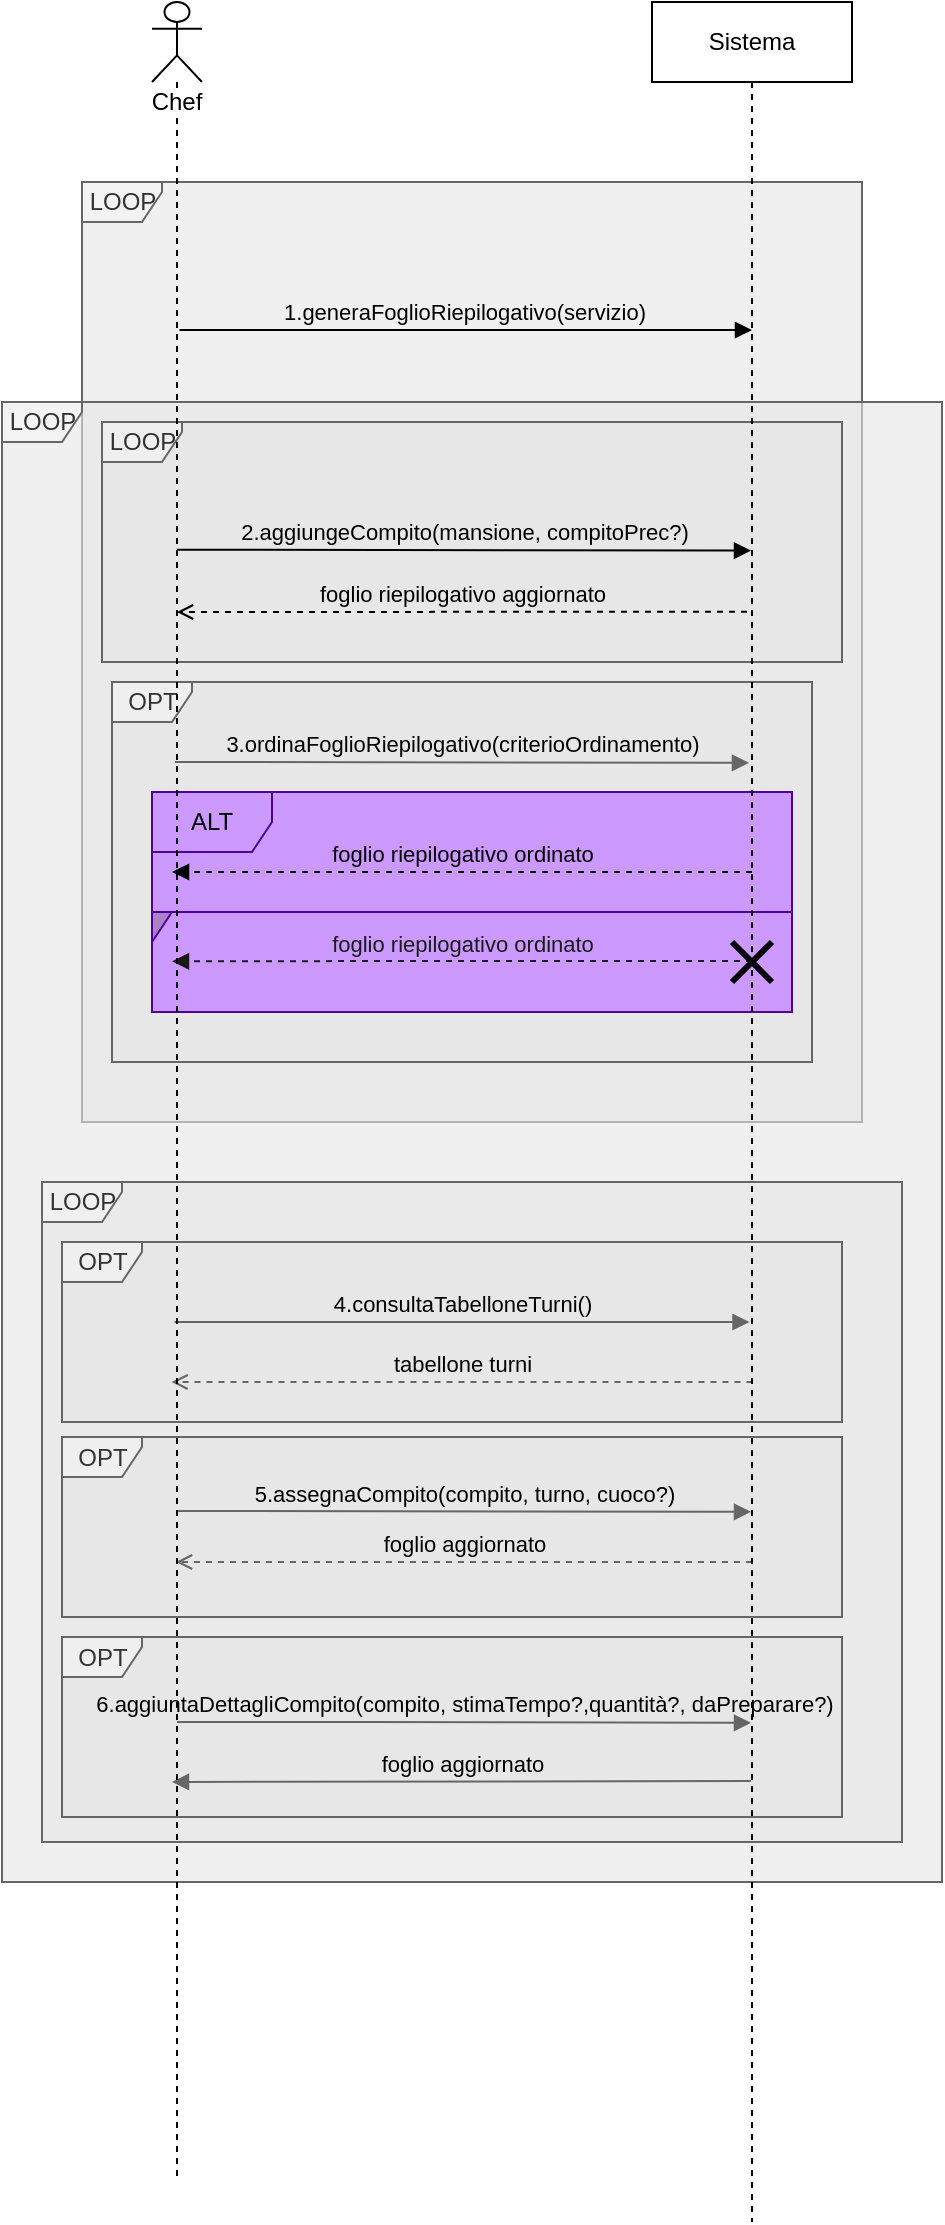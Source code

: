 <mxfile version="21.6.6" type="device">
  <diagram name="Page-1" id="f5A6CDPiya6YqWZAvQuT">
    <mxGraphModel dx="954" dy="-657" grid="1" gridSize="10" guides="1" tooltips="1" connect="1" arrows="1" fold="1" page="1" pageScale="1" pageWidth="827" pageHeight="1169" math="0" shadow="0">
      <root>
        <mxCell id="0" />
        <mxCell id="1" parent="0" />
        <mxCell id="3oUJ_5gLEvu6R0pSqBkJ-1" value="LOOP" style="shape=umlFrame;tabWidth=110;tabHeight=30;tabPosition=left;html=1;boundedLbl=1;labelInHeader=1;width=40;height=20;swimlaneFillColor=#E6E6E6;fillColor=#f5f5f5;strokeColor=#666666;fillOpacity=60;fontColor=#333333;" parent="1" vertex="1">
          <mxGeometry x="205" y="1430" width="390" height="470" as="geometry" />
        </mxCell>
        <mxCell id="3oUJ_5gLEvu6R0pSqBkJ-40" value="1.generaFoglioRiepilogativo(servizio)" style="html=1;verticalAlign=bottom;endArrow=block;edgeStyle=elbowEdgeStyle;elbow=vertical;curved=0;rounded=0;labelBackgroundColor=none;" parent="1" edge="1">
          <mxGeometry x="-0.003" relative="1" as="geometry">
            <mxPoint x="253.75" y="1504" as="sourcePoint" />
            <Array as="points" />
            <mxPoint x="540" y="1504" as="targetPoint" />
            <mxPoint as="offset" />
          </mxGeometry>
        </mxCell>
        <mxCell id="3oUJ_5gLEvu6R0pSqBkJ-33" value="LOOP" style="shape=umlFrame;tabWidth=110;tabHeight=30;tabPosition=left;html=1;boundedLbl=1;labelInHeader=1;width=40;height=20;swimlaneFillColor=#E6E6E6;fillColor=#f5f5f5;strokeColor=#666666;fillOpacity=60;fontColor=#333333;" parent="1" vertex="1">
          <mxGeometry x="165" y="1540" width="470" height="740" as="geometry" />
        </mxCell>
        <mxCell id="3oUJ_5gLEvu6R0pSqBkJ-21" value="LOOP" style="shape=umlFrame;tabWidth=110;tabHeight=30;tabPosition=left;html=1;boundedLbl=1;labelInHeader=1;width=40;height=20;swimlaneFillColor=#E6E6E6;fillColor=#f5f5f5;strokeColor=#666666;fillOpacity=60;fontColor=#333333;" parent="1" vertex="1">
          <mxGeometry x="185" y="1930" width="430" height="330" as="geometry" />
        </mxCell>
        <mxCell id="3oUJ_5gLEvu6R0pSqBkJ-22" value="OPT" style="shape=umlFrame;tabWidth=110;tabHeight=30;tabPosition=left;html=1;boundedLbl=1;labelInHeader=1;width=40;height=20;swimlaneFillColor=#E6E6E6;fillColor=#f5f5f5;strokeColor=#666666;fillOpacity=60;fontColor=#333333;" parent="1" vertex="1">
          <mxGeometry x="195" y="1960" width="390" height="90" as="geometry" />
        </mxCell>
        <mxCell id="3oUJ_5gLEvu6R0pSqBkJ-23" value="4.consultaTabelloneTurni()" style="html=1;verticalAlign=bottom;endArrow=block;edgeStyle=elbowEdgeStyle;elbow=vertical;curved=0;rounded=0;labelBackgroundColor=none;fillColor=#f5f5f5;strokeColor=#666666;" parent="1" edge="1">
          <mxGeometry relative="1" as="geometry">
            <mxPoint x="251.25" y="2000" as="sourcePoint" />
            <Array as="points" />
            <mxPoint x="538.75" y="2000" as="targetPoint" />
          </mxGeometry>
        </mxCell>
        <mxCell id="3oUJ_5gLEvu6R0pSqBkJ-24" value="tabellone turni" style="html=1;verticalAlign=bottom;endArrow=open;edgeStyle=elbowEdgeStyle;elbow=vertical;curved=0;rounded=0;labelBackgroundColor=none;endFill=0;dashed=1;fillColor=#f5f5f5;strokeColor=#666666;" parent="1" edge="1">
          <mxGeometry relative="1" as="geometry">
            <mxPoint x="540.25" y="2030.0" as="sourcePoint" />
            <mxPoint x="249.75" y="2030" as="targetPoint" />
          </mxGeometry>
        </mxCell>
        <mxCell id="3oUJ_5gLEvu6R0pSqBkJ-27" value="OPT" style="shape=umlFrame;tabWidth=110;tabHeight=30;tabPosition=left;html=1;boundedLbl=1;labelInHeader=1;width=40;height=20;swimlaneFillColor=#E6E6E6;fillColor=#f5f5f5;strokeColor=#666666;fillOpacity=60;fontColor=#333333;" parent="1" vertex="1">
          <mxGeometry x="195" y="2057.5" width="390" height="90" as="geometry" />
        </mxCell>
        <mxCell id="3oUJ_5gLEvu6R0pSqBkJ-34" value="OPT" style="shape=umlFrame;tabWidth=110;tabHeight=30;tabPosition=left;html=1;boundedLbl=1;labelInHeader=1;width=40;height=20;swimlaneFillColor=#E6E6E6;fillColor=#f5f5f5;strokeColor=#666666;fillOpacity=60;fontColor=#333333;" parent="1" vertex="1">
          <mxGeometry x="195" y="2157.5" width="390" height="90" as="geometry" />
        </mxCell>
        <mxCell id="3oUJ_5gLEvu6R0pSqBkJ-25" value="5.assegnaCompito(compito, turno, cuoco?)" style="html=1;verticalAlign=bottom;endArrow=block;edgeStyle=elbowEdgeStyle;elbow=vertical;curved=0;rounded=0;labelBackgroundColor=none;fillColor=#f5f5f5;strokeColor=#666666;" parent="1" edge="1">
          <mxGeometry relative="1" as="geometry">
            <mxPoint x="252.5" y="2094.5" as="sourcePoint" />
            <Array as="points">
              <mxPoint x="358" y="2094.91" />
            </Array>
            <mxPoint x="539.5" y="2094.91" as="targetPoint" />
          </mxGeometry>
        </mxCell>
        <mxCell id="3oUJ_5gLEvu6R0pSqBkJ-26" value="foglio aggiornato" style="html=1;verticalAlign=bottom;endArrow=open;edgeStyle=elbowEdgeStyle;elbow=vertical;curved=0;rounded=0;labelBackgroundColor=none;endFill=0;dashed=1;fillColor=#f5f5f5;strokeColor=#666666;" parent="1" edge="1">
          <mxGeometry relative="1" as="geometry">
            <mxPoint x="540" y="2120.0" as="sourcePoint" />
            <mxPoint x="252" y="2119.5" as="targetPoint" />
            <Array as="points" />
          </mxGeometry>
        </mxCell>
        <mxCell id="3oUJ_5gLEvu6R0pSqBkJ-28" value="6.aggiuntaDettagliCompito(compito, stimaTempo?,quantità?, daPreparare?)" style="html=1;verticalAlign=bottom;endArrow=block;edgeStyle=elbowEdgeStyle;elbow=horizontal;curved=0;rounded=0;labelBackgroundColor=none;fillColor=#f5f5f5;strokeColor=#666666;" parent="1" edge="1">
          <mxGeometry relative="1" as="geometry">
            <mxPoint x="252.5" y="2200" as="sourcePoint" />
            <Array as="points">
              <mxPoint x="348" y="2200.41" />
            </Array>
            <mxPoint x="539.5" y="2200.41" as="targetPoint" />
          </mxGeometry>
        </mxCell>
        <mxCell id="3oUJ_5gLEvu6R0pSqBkJ-29" value="foglio aggiornato" style="html=1;verticalAlign=bottom;endArrow=block;edgeStyle=elbowEdgeStyle;elbow=vertical;curved=0;rounded=0;labelBackgroundColor=none;fillColor=#f5f5f5;strokeColor=#666666;" parent="1" edge="1">
          <mxGeometry relative="1" as="geometry">
            <mxPoint x="539.5" y="2229.5" as="sourcePoint" />
            <mxPoint x="250" y="2230.0" as="targetPoint" />
          </mxGeometry>
        </mxCell>
        <mxCell id="3oUJ_5gLEvu6R0pSqBkJ-9" value="LOOP" style="shape=umlFrame;tabWidth=110;tabHeight=30;tabPosition=left;html=1;boundedLbl=1;labelInHeader=1;width=40;height=20;swimlaneFillColor=#E6E6E6;fillColor=#f5f5f5;strokeColor=#666666;fillOpacity=60;fontColor=#333333;" parent="1" vertex="1">
          <mxGeometry x="215" y="1550" width="370" height="120" as="geometry" />
        </mxCell>
        <mxCell id="3oUJ_5gLEvu6R0pSqBkJ-13" value="OPT" style="shape=umlFrame;tabWidth=110;tabHeight=30;tabPosition=left;html=1;boundedLbl=1;labelInHeader=1;width=40;height=20;swimlaneFillColor=#E6E6E6;fillColor=#f5f5f5;strokeColor=#666666;fillOpacity=60;fontColor=#333333;container=0;" parent="1" vertex="1">
          <mxGeometry x="220" y="1680" width="350" height="190" as="geometry" />
        </mxCell>
        <mxCell id="8e-te7Ogq6yMoprlRzKs-14" value="2.aggiungeCompito(mansione, compitoPrec?)" style="html=1;verticalAlign=bottom;endArrow=block;edgeStyle=elbowEdgeStyle;elbow=vertical;curved=0;rounded=0;labelBackgroundColor=none;" parent="1" target="3oUJ_5gLEvu6R0pSqBkJ-31" edge="1">
          <mxGeometry relative="1" as="geometry">
            <mxPoint x="252.5" y="1613.86" as="sourcePoint" />
            <Array as="points">
              <mxPoint x="348" y="1614.27" />
            </Array>
            <mxPoint x="537.5" y="1614.27" as="targetPoint" />
          </mxGeometry>
        </mxCell>
        <mxCell id="8e-te7Ogq6yMoprlRzKs-15" value="foglio riepilogativo aggiornato" style="html=1;verticalAlign=bottom;endArrow=open;edgeStyle=elbowEdgeStyle;elbow=vertical;curved=0;rounded=0;labelBackgroundColor=none;dashed=1;endFill=0;" parent="1" edge="1">
          <mxGeometry relative="1" as="geometry">
            <mxPoint x="537.5" y="1644.86" as="sourcePoint" />
            <mxPoint x="252.5" y="1644.86" as="targetPoint" />
          </mxGeometry>
        </mxCell>
        <mxCell id="3oUJ_5gLEvu6R0pSqBkJ-16" value="3.ordinaFoglioRiepilogativo(criterioOrdinamento)" style="html=1;verticalAlign=bottom;endArrow=block;edgeStyle=elbowEdgeStyle;elbow=vertical;curved=0;rounded=0;labelBackgroundColor=none;fillColor=#f5f5f5;strokeColor=#666666;" parent="1" edge="1">
          <mxGeometry relative="1" as="geometry">
            <mxPoint x="251.5" y="1720.0" as="sourcePoint" />
            <Array as="points">
              <mxPoint x="347" y="1720.42" />
            </Array>
            <mxPoint x="538.5" y="1720.42" as="targetPoint" />
          </mxGeometry>
        </mxCell>
        <mxCell id="23ODI-zVTMkxSb2Zl0f4-10" value="" style="group;fillColor=#CC99FF;strokeColor=#9673A6;" parent="1" vertex="1" connectable="0">
          <mxGeometry x="240" y="1735" width="320" height="110" as="geometry" />
        </mxCell>
        <mxCell id="23ODI-zVTMkxSb2Zl0f4-3" value="ALT" style="shape=umlFrame;whiteSpace=wrap;html=1;swimlaneFillColor=#CC99FF;fillColor=#CC99FF;strokeColor=#4C0099;fillOpacity=60;fontColor=#000000;" parent="23ODI-zVTMkxSb2Zl0f4-10" vertex="1">
          <mxGeometry width="320" height="60" as="geometry" />
        </mxCell>
        <mxCell id="23ODI-zVTMkxSb2Zl0f4-4" value="" style="shape=umlFrame;whiteSpace=wrap;html=1;swimlaneFillColor=#CC99FF;fillColor=#9673A6;strokeColor=#4C0099;fillOpacity=60;fontColor=#FF0000;width=10;height=15;" parent="23ODI-zVTMkxSb2Zl0f4-10" vertex="1">
          <mxGeometry y="60" width="320" height="50" as="geometry" />
        </mxCell>
        <mxCell id="23ODI-zVTMkxSb2Zl0f4-5" value="foglio riepilogativo ordinato" style="html=1;verticalAlign=bottom;endArrow=block;edgeStyle=elbowEdgeStyle;elbow=vertical;curved=0;rounded=0;labelBackgroundColor=none;dashed=1;" parent="23ODI-zVTMkxSb2Zl0f4-10" edge="1">
          <mxGeometry relative="1" as="geometry">
            <mxPoint x="300" y="40" as="sourcePoint" />
            <mxPoint x="10" y="40.14" as="targetPoint" />
          </mxGeometry>
        </mxCell>
        <mxCell id="23ODI-zVTMkxSb2Zl0f4-6" value="foglio riepilogativo ordinato" style="html=1;verticalAlign=bottom;endArrow=block;edgeStyle=elbowEdgeStyle;elbow=horizontal;curved=0;rounded=0;labelBackgroundColor=none;dashed=1;strokeColor=#1A1A1A;fontColor=#1A1A1A;" parent="23ODI-zVTMkxSb2Zl0f4-10" edge="1">
          <mxGeometry relative="1" as="geometry">
            <mxPoint x="300" y="84.5" as="sourcePoint" />
            <mxPoint x="10" y="84.64" as="targetPoint" />
          </mxGeometry>
        </mxCell>
        <mxCell id="23ODI-zVTMkxSb2Zl0f4-7" value="" style="shape=umlDestroy;whiteSpace=wrap;html=1;strokeWidth=3;targetShapes=umlLifeline;" parent="23ODI-zVTMkxSb2Zl0f4-10" vertex="1">
          <mxGeometry x="290" y="75" width="20" height="20" as="geometry" />
        </mxCell>
        <mxCell id="3oUJ_5gLEvu6R0pSqBkJ-30" value="Chef" style="shape=umlLifeline;participant=umlActor;perimeter=lifelinePerimeter;whiteSpace=wrap;html=1;container=1;collapsible=0;recursiveResize=0;verticalAlign=top;spacingTop=36;outlineConnect=0;labelBackgroundColor=default;" parent="1" vertex="1">
          <mxGeometry x="240" y="1340" width="25" height="1090" as="geometry" />
        </mxCell>
        <mxCell id="3oUJ_5gLEvu6R0pSqBkJ-31" value="Sistema" style="shape=umlLifeline;perimeter=lifelinePerimeter;whiteSpace=wrap;html=1;container=0;collapsible=0;recursiveResize=0;outlineConnect=0;labelBackgroundColor=none;" parent="1" vertex="1">
          <mxGeometry x="490" y="1340" width="100" height="1110" as="geometry" />
        </mxCell>
      </root>
    </mxGraphModel>
  </diagram>
</mxfile>
